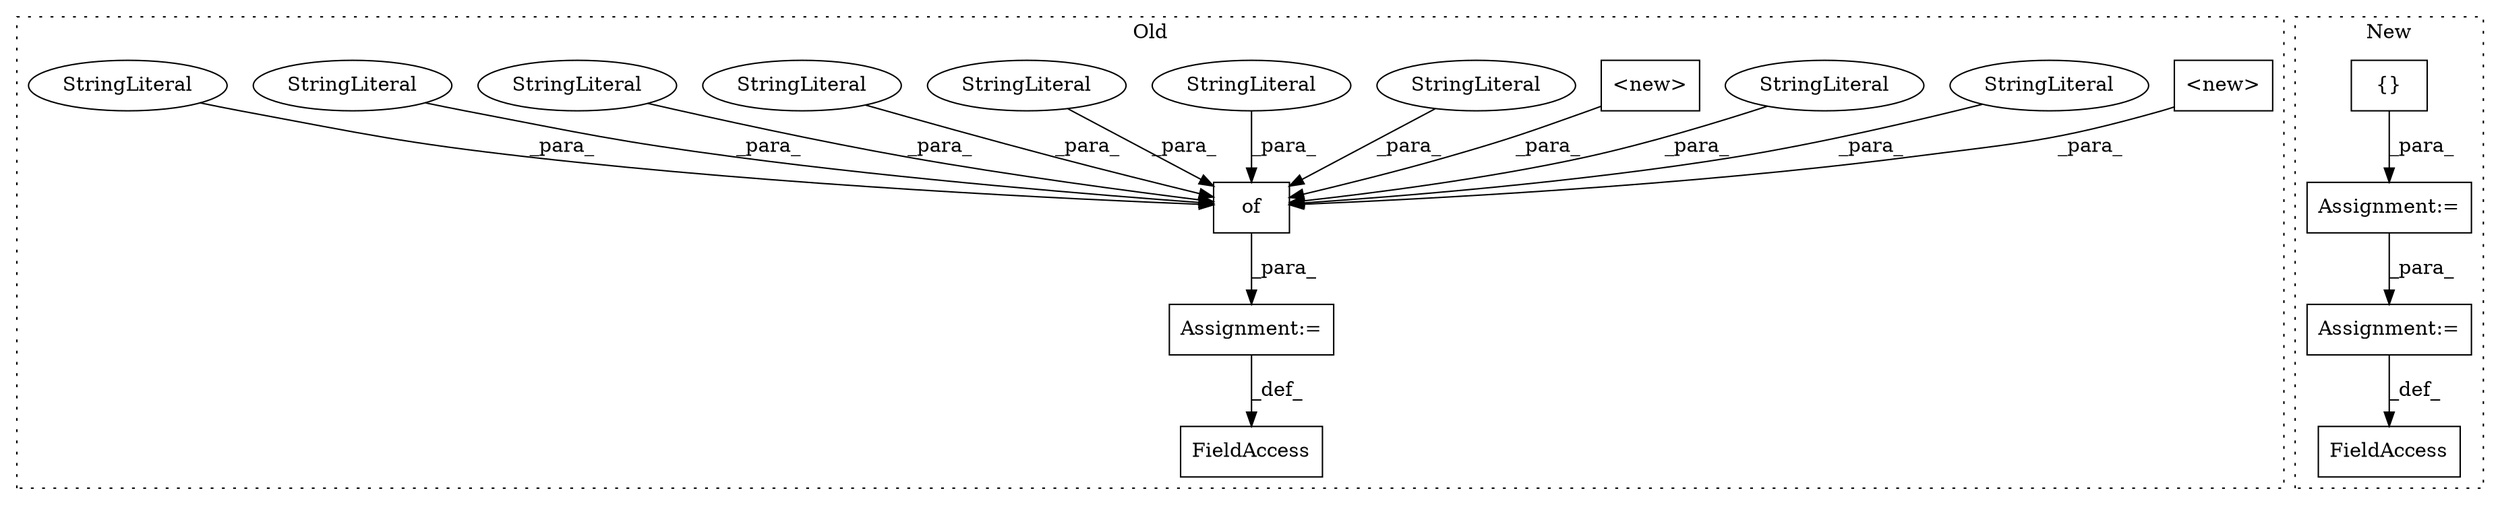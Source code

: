 digraph G {
subgraph cluster0 {
1 [label="<new>" a="14" s="1090" l="42" shape="box"];
4 [label="of" a="32" s="736,1609" l="3,1" shape="box"];
5 [label="Assignment:=" a="7" s="731" l="1" shape="box"];
6 [label="StringLiteral" a="45" s="1327" l="28" shape="ellipse"];
7 [label="StringLiteral" a="45" s="1067" l="22" shape="ellipse"];
8 [label="<new>" a="14" s="1541" l="30" shape="box"];
9 [label="FieldAccess" a="22" s="712" l="19" shape="box"];
11 [label="StringLiteral" a="45" s="849" l="16" shape="ellipse"];
12 [label="StringLiteral" a="45" s="1013" l="16" shape="ellipse"];
13 [label="StringLiteral" a="45" s="1461" l="23" shape="ellipse"];
15 [label="StringLiteral" a="45" s="1133" l="23" shape="ellipse"];
16 [label="StringLiteral" a="45" s="1400" l="22" shape="ellipse"];
17 [label="StringLiteral" a="45" s="1201" l="23" shape="ellipse"];
18 [label="StringLiteral" a="45" s="1269" l="19" shape="ellipse"];
label = "Old";
style="dotted";
}
subgraph cluster1 {
2 [label="{}" a="4" s="939,1818" l="1,1" shape="box"];
3 [label="Assignment:=" a="7" s="918" l="910" shape="box"];
10 [label="FieldAccess" a="22" s="803" l="19" shape="box"];
14 [label="Assignment:=" a="7" s="822" l="12" shape="box"];
label = "New";
style="dotted";
}
1 -> 4 [label="_para_"];
2 -> 3 [label="_para_"];
3 -> 14 [label="_para_"];
4 -> 5 [label="_para_"];
5 -> 9 [label="_def_"];
6 -> 4 [label="_para_"];
7 -> 4 [label="_para_"];
8 -> 4 [label="_para_"];
11 -> 4 [label="_para_"];
12 -> 4 [label="_para_"];
13 -> 4 [label="_para_"];
14 -> 10 [label="_def_"];
15 -> 4 [label="_para_"];
16 -> 4 [label="_para_"];
17 -> 4 [label="_para_"];
18 -> 4 [label="_para_"];
}